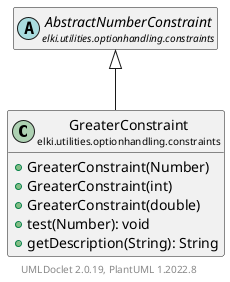 @startuml
    remove .*\.(Instance|Par|Parameterizer|Factory)$
    set namespaceSeparator none
    hide empty fields
    hide empty methods

    class "<size:14>GreaterConstraint\n<size:10>elki.utilities.optionhandling.constraints" as elki.utilities.optionhandling.constraints.GreaterConstraint [[GreaterConstraint.html]] {
        +GreaterConstraint(Number)
        +GreaterConstraint(int)
        +GreaterConstraint(double)
        +test(Number): void
        +getDescription(String): String
    }

    abstract class "<size:14>AbstractNumberConstraint\n<size:10>elki.utilities.optionhandling.constraints" as elki.utilities.optionhandling.constraints.AbstractNumberConstraint [[AbstractNumberConstraint.html]]

    elki.utilities.optionhandling.constraints.AbstractNumberConstraint <|-- elki.utilities.optionhandling.constraints.GreaterConstraint

    center footer UMLDoclet 2.0.19, PlantUML 1.2022.8
@enduml
